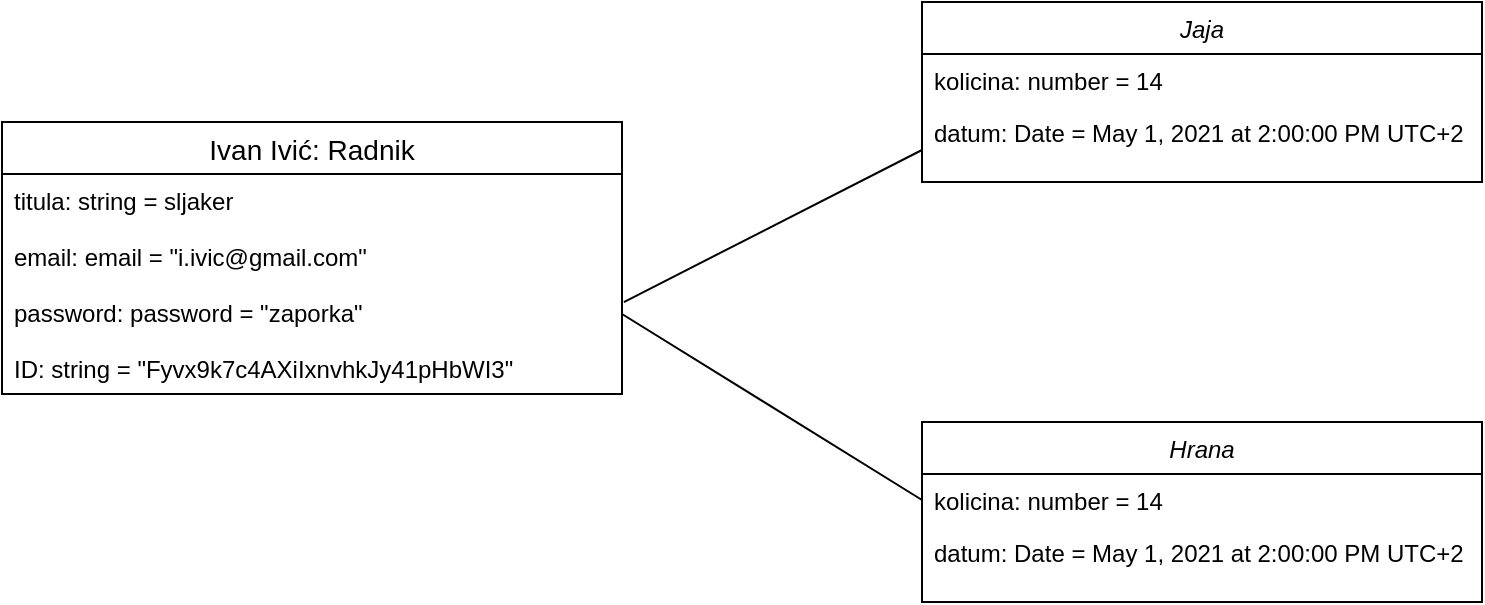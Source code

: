<mxfile version="14.6.13" type="device"><diagram id="C5RBs43oDa-KdzZeNtuy" name="Page-1"><mxGraphModel dx="766" dy="307" grid="1" gridSize="10" guides="1" tooltips="1" connect="1" arrows="1" fold="1" page="1" pageScale="1" pageWidth="827" pageHeight="1169" math="0" shadow="0"><root><mxCell id="WIyWlLk6GJQsqaUBKTNV-0"/><mxCell id="WIyWlLk6GJQsqaUBKTNV-1" parent="WIyWlLk6GJQsqaUBKTNV-0"/><mxCell id="k_IwdD8Zenuuq1Ozztsj-0" value="Ivan Ivić: Radnik" style="swimlane;fontStyle=0;childLayout=stackLayout;horizontal=1;startSize=26;horizontalStack=0;resizeParent=1;resizeParentMax=0;resizeLast=0;collapsible=1;marginBottom=0;align=center;fontSize=14;" parent="WIyWlLk6GJQsqaUBKTNV-1" vertex="1"><mxGeometry x="480" y="460" width="310" height="136" as="geometry"/></mxCell><mxCell id="k_IwdD8Zenuuq1Ozztsj-8" value="titula: string = sljaker" style="text;align=left;verticalAlign=top;spacingLeft=4;spacingRight=4;overflow=hidden;rotatable=0;points=[[0,0.5],[1,0.5]];portConstraint=eastwest;rounded=0;shadow=0;html=0;" parent="k_IwdD8Zenuuq1Ozztsj-0" vertex="1"><mxGeometry y="26" width="310" height="28" as="geometry"/></mxCell><mxCell id="k_IwdD8Zenuuq1Ozztsj-7" value="email: email = &quot;i.ivic@gmail.com&quot;" style="text;align=left;verticalAlign=top;spacingLeft=4;spacingRight=4;overflow=hidden;rotatable=0;points=[[0,0.5],[1,0.5]];portConstraint=eastwest;rounded=0;shadow=0;html=0;" parent="k_IwdD8Zenuuq1Ozztsj-0" vertex="1"><mxGeometry y="54" width="310" height="28" as="geometry"/></mxCell><mxCell id="k_IwdD8Zenuuq1Ozztsj-5" value="password: password = &quot;zaporka&quot;" style="text;align=left;verticalAlign=top;spacingLeft=4;spacingRight=4;overflow=hidden;rotatable=0;points=[[0,0.5],[1,0.5]];portConstraint=eastwest;rounded=0;shadow=0;html=0;" parent="k_IwdD8Zenuuq1Ozztsj-0" vertex="1"><mxGeometry y="82" width="310" height="28" as="geometry"/></mxCell><mxCell id="k_IwdD8Zenuuq1Ozztsj-4" value="ID: string = &quot;Fyvx9k7c4AXiIxnvhkJy41pHbWI3&quot;" style="text;align=left;verticalAlign=top;spacingLeft=4;spacingRight=4;overflow=hidden;rotatable=0;points=[[0,0.5],[1,0.5]];portConstraint=eastwest;" parent="k_IwdD8Zenuuq1Ozztsj-0" vertex="1"><mxGeometry y="110" width="310" height="26" as="geometry"/></mxCell><mxCell id="k_IwdD8Zenuuq1Ozztsj-9" value="Jaja" style="swimlane;fontStyle=2;align=center;verticalAlign=top;childLayout=stackLayout;horizontal=1;startSize=26;horizontalStack=0;resizeParent=1;resizeLast=0;collapsible=1;marginBottom=0;rounded=0;shadow=0;strokeWidth=1;" parent="WIyWlLk6GJQsqaUBKTNV-1" vertex="1"><mxGeometry x="940" y="400" width="280" height="90" as="geometry"><mxRectangle x="230" y="140" width="160" height="26" as="alternateBounds"/></mxGeometry></mxCell><mxCell id="k_IwdD8Zenuuq1Ozztsj-10" value="kolicina: number = 14" style="text;align=left;verticalAlign=top;spacingLeft=4;spacingRight=4;overflow=hidden;rotatable=0;points=[[0,0.5],[1,0.5]];portConstraint=eastwest;" parent="k_IwdD8Zenuuq1Ozztsj-9" vertex="1"><mxGeometry y="26" width="280" height="26" as="geometry"/></mxCell><mxCell id="k_IwdD8Zenuuq1Ozztsj-11" value="datum: Date = May 1, 2021 at 2:00:00 PM UTC+2" style="text;align=left;verticalAlign=top;spacingLeft=4;spacingRight=4;overflow=hidden;rotatable=0;points=[[0,0.5],[1,0.5]];portConstraint=eastwest;rounded=0;shadow=0;html=0;" parent="k_IwdD8Zenuuq1Ozztsj-9" vertex="1"><mxGeometry y="52" width="280" height="26" as="geometry"/></mxCell><mxCell id="k_IwdD8Zenuuq1Ozztsj-13" value="Hrana" style="swimlane;fontStyle=2;align=center;verticalAlign=top;childLayout=stackLayout;horizontal=1;startSize=26;horizontalStack=0;resizeParent=1;resizeLast=0;collapsible=1;marginBottom=0;rounded=0;shadow=0;strokeWidth=1;" parent="WIyWlLk6GJQsqaUBKTNV-1" vertex="1"><mxGeometry x="940" y="610" width="280" height="90" as="geometry"><mxRectangle x="230" y="140" width="160" height="26" as="alternateBounds"/></mxGeometry></mxCell><mxCell id="ccE3cTkj2Ex40ntNiXGW-0" value="kolicina: number = 14" style="text;align=left;verticalAlign=top;spacingLeft=4;spacingRight=4;overflow=hidden;rotatable=0;points=[[0,0.5],[1,0.5]];portConstraint=eastwest;" vertex="1" parent="k_IwdD8Zenuuq1Ozztsj-13"><mxGeometry y="26" width="280" height="26" as="geometry"/></mxCell><mxCell id="ccE3cTkj2Ex40ntNiXGW-1" value="datum: Date = May 1, 2021 at 2:00:00 PM UTC+2" style="text;align=left;verticalAlign=top;spacingLeft=4;spacingRight=4;overflow=hidden;rotatable=0;points=[[0,0.5],[1,0.5]];portConstraint=eastwest;rounded=0;shadow=0;html=0;" vertex="1" parent="k_IwdD8Zenuuq1Ozztsj-13"><mxGeometry y="52" width="280" height="26" as="geometry"/></mxCell><mxCell id="k_IwdD8Zenuuq1Ozztsj-17" value="" style="endArrow=none;html=1;rounded=0;entryX=0;entryY=0.846;entryDx=0;entryDy=0;entryPerimeter=0;exitX=1.005;exitY=0.286;exitDx=0;exitDy=0;exitPerimeter=0;" parent="WIyWlLk6GJQsqaUBKTNV-1" target="k_IwdD8Zenuuq1Ozztsj-11" edge="1"><mxGeometry relative="1" as="geometry"><mxPoint x="790.95" y="550.008" as="sourcePoint"/><mxPoint x="960" y="680" as="targetPoint"/></mxGeometry></mxCell><mxCell id="k_IwdD8Zenuuq1Ozztsj-18" value="" style="endArrow=none;html=1;rounded=0;entryX=0;entryY=0.5;entryDx=0;entryDy=0;exitX=1;exitY=0.5;exitDx=0;exitDy=0;" parent="WIyWlLk6GJQsqaUBKTNV-1" target="ccE3cTkj2Ex40ntNiXGW-0" edge="1" source="k_IwdD8Zenuuq1Ozztsj-5"><mxGeometry relative="1" as="geometry"><mxPoint x="793" y="570" as="sourcePoint"/><mxPoint x="938.32" y="659.01" as="targetPoint"/></mxGeometry></mxCell></root></mxGraphModel></diagram></mxfile>